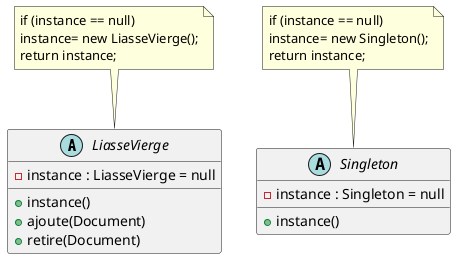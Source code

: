 @startuml

abstract class LiasseVierge{
-instance : LiasseVierge = null
+instance()
+ajoute(Document)
+retire(Document)
}
abstract Singleton{
-instance : Singleton = null
+instance()
}


note "if (instance == null)\ninstance= new LiasseVierge();\nreturn instance;" as N0
N0 .. LiasseVierge

note "if (instance == null)\ninstance= new Singleton();\nreturn instance;" as N1
N1 .. Singleton



@enduml